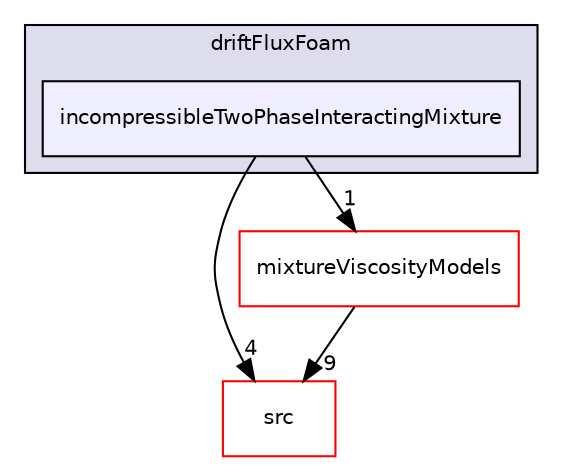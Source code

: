 digraph "applications/solvers/multiphase/driftFluxFoam/incompressibleTwoPhaseInteractingMixture" {
  bgcolor=transparent;
  compound=true
  node [ fontsize="10", fontname="Helvetica"];
  edge [ labelfontsize="10", labelfontname="Helvetica"];
  subgraph clusterdir_0c082c89dfcc226032574eee25dcdb41 {
    graph [ bgcolor="#ddddee", pencolor="black", label="driftFluxFoam" fontname="Helvetica", fontsize="10", URL="dir_0c082c89dfcc226032574eee25dcdb41.html"]
  dir_e0b47a3648811f68d5a37c88ffdb183a [shape=box, label="incompressibleTwoPhaseInteractingMixture", style="filled", fillcolor="#eeeeff", pencolor="black", URL="dir_e0b47a3648811f68d5a37c88ffdb183a.html"];
  }
  dir_68267d1309a1af8e8297ef4c3efbcdba [shape=box label="src" color="red" URL="dir_68267d1309a1af8e8297ef4c3efbcdba.html"];
  dir_86eef1904a5ad7add78c6b09bd981540 [shape=box label="mixtureViscosityModels" color="red" URL="dir_86eef1904a5ad7add78c6b09bd981540.html"];
  dir_86eef1904a5ad7add78c6b09bd981540->dir_68267d1309a1af8e8297ef4c3efbcdba [headlabel="9", labeldistance=1.5 headhref="dir_000153_000736.html"];
  dir_e0b47a3648811f68d5a37c88ffdb183a->dir_68267d1309a1af8e8297ef4c3efbcdba [headlabel="4", labeldistance=1.5 headhref="dir_000152_000736.html"];
  dir_e0b47a3648811f68d5a37c88ffdb183a->dir_86eef1904a5ad7add78c6b09bd981540 [headlabel="1", labeldistance=1.5 headhref="dir_000152_000153.html"];
}
